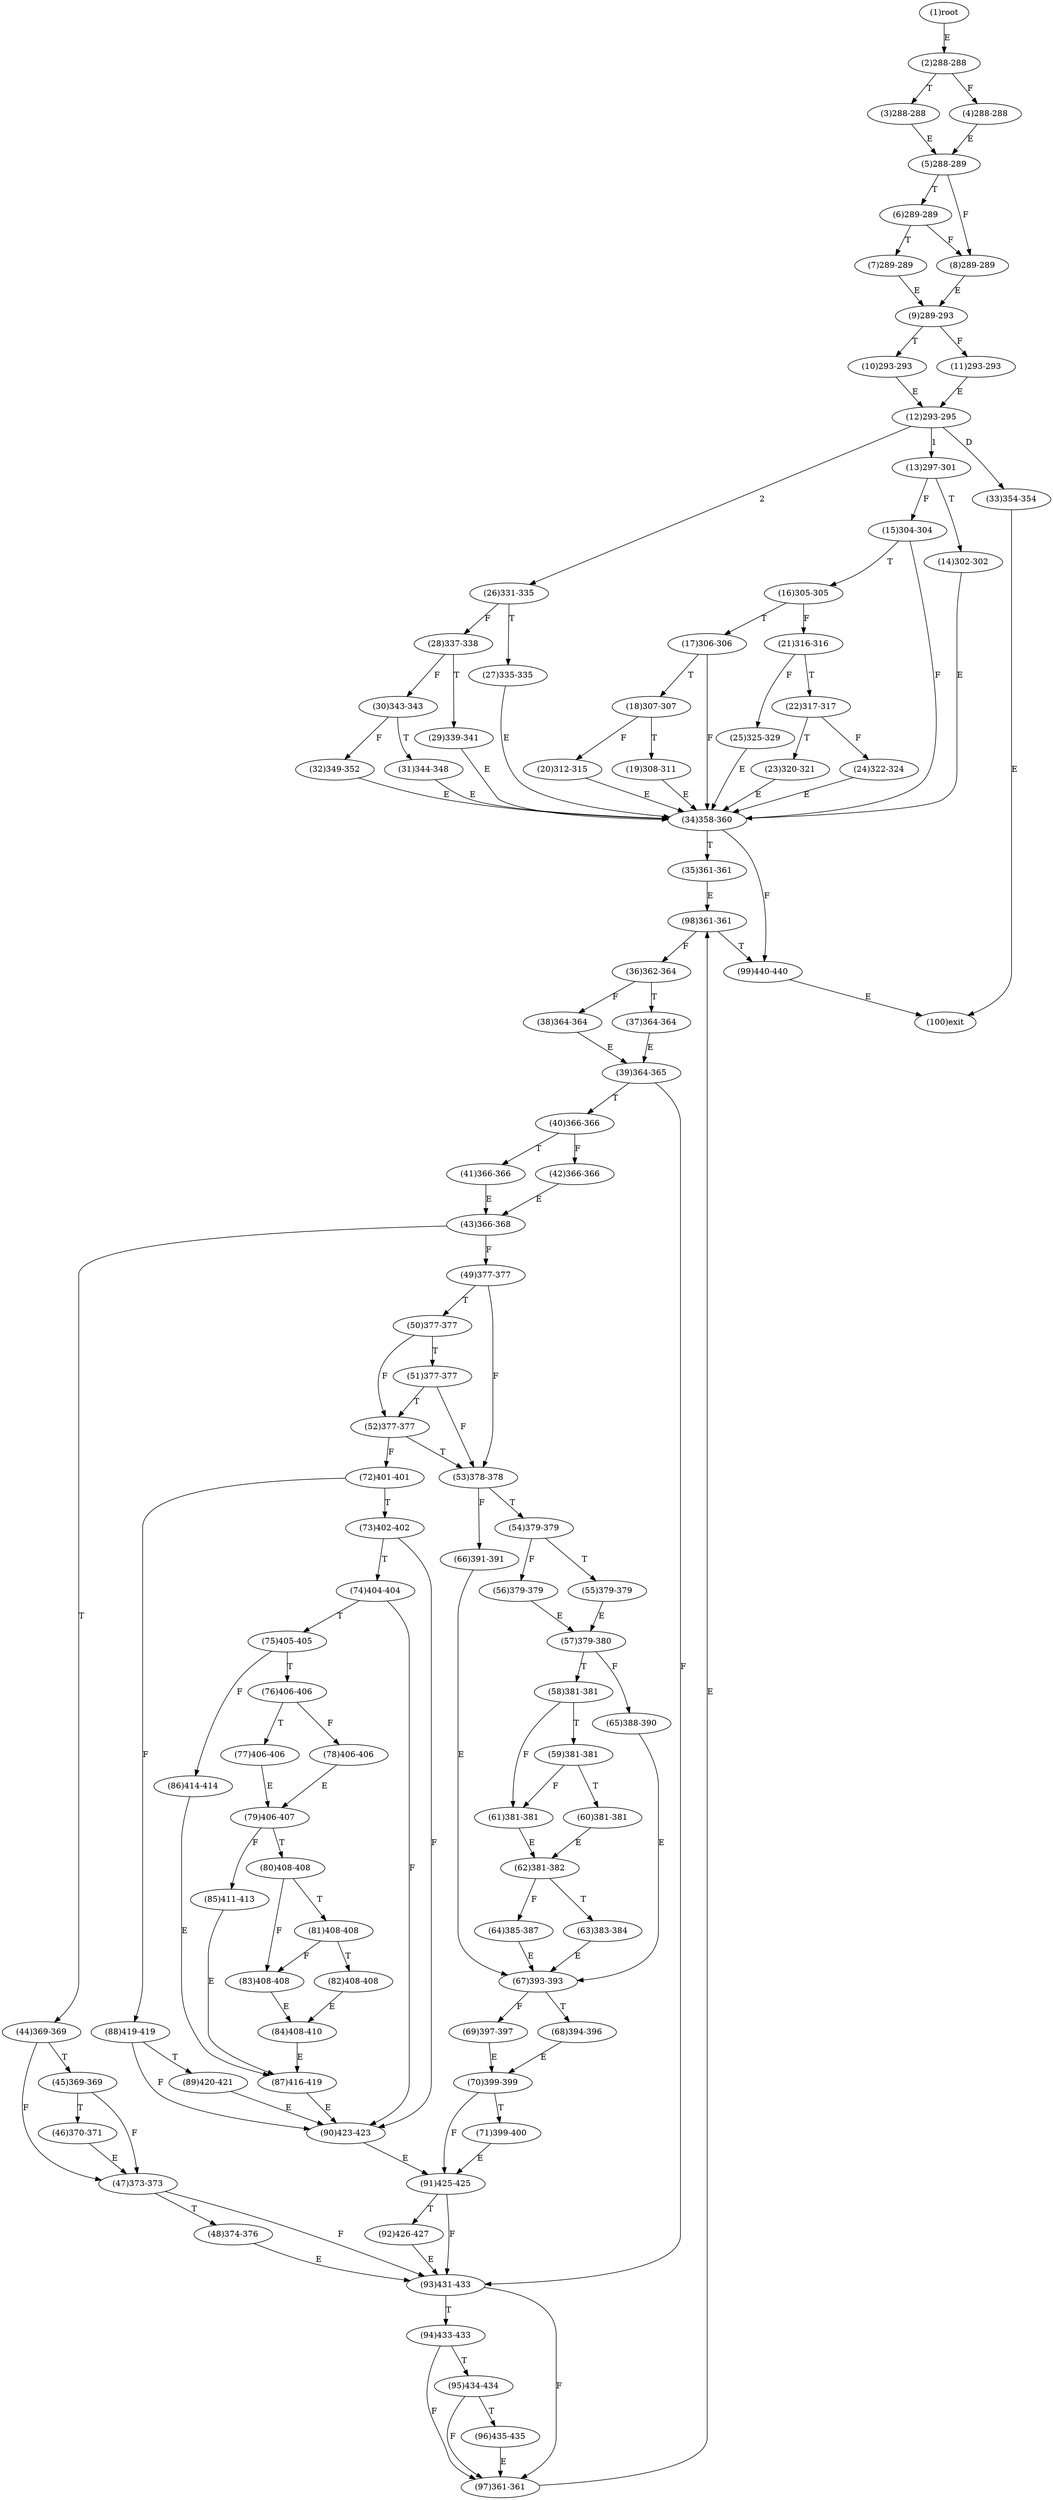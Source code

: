 digraph "" { 
1[ label="(1)root"];
2[ label="(2)288-288"];
3[ label="(3)288-288"];
4[ label="(4)288-288"];
5[ label="(5)288-289"];
6[ label="(6)289-289"];
7[ label="(7)289-289"];
8[ label="(8)289-289"];
9[ label="(9)289-293"];
10[ label="(10)293-293"];
11[ label="(11)293-293"];
12[ label="(12)293-295"];
13[ label="(13)297-301"];
14[ label="(14)302-302"];
15[ label="(15)304-304"];
17[ label="(17)306-306"];
16[ label="(16)305-305"];
19[ label="(19)308-311"];
18[ label="(18)307-307"];
21[ label="(21)316-316"];
20[ label="(20)312-315"];
23[ label="(23)320-321"];
22[ label="(22)317-317"];
25[ label="(25)325-329"];
24[ label="(24)322-324"];
27[ label="(27)335-335"];
26[ label="(26)331-335"];
29[ label="(29)339-341"];
28[ label="(28)337-338"];
31[ label="(31)344-348"];
30[ label="(30)343-343"];
34[ label="(34)358-360"];
35[ label="(35)361-361"];
32[ label="(32)349-352"];
33[ label="(33)354-354"];
38[ label="(38)364-364"];
39[ label="(39)364-365"];
36[ label="(36)362-364"];
37[ label="(37)364-364"];
42[ label="(42)366-366"];
43[ label="(43)366-368"];
40[ label="(40)366-366"];
41[ label="(41)366-366"];
46[ label="(46)370-371"];
47[ label="(47)373-373"];
44[ label="(44)369-369"];
45[ label="(45)369-369"];
51[ label="(51)377-377"];
50[ label="(50)377-377"];
49[ label="(49)377-377"];
48[ label="(48)374-376"];
55[ label="(55)379-379"];
54[ label="(54)379-379"];
53[ label="(53)378-378"];
52[ label="(52)377-377"];
59[ label="(59)381-381"];
58[ label="(58)381-381"];
57[ label="(57)379-380"];
56[ label="(56)379-379"];
63[ label="(63)383-384"];
62[ label="(62)381-382"];
61[ label="(61)381-381"];
60[ label="(60)381-381"];
68[ label="(68)394-396"];
69[ label="(69)397-397"];
70[ label="(70)399-399"];
71[ label="(71)399-400"];
64[ label="(64)385-387"];
65[ label="(65)388-390"];
66[ label="(66)391-391"];
67[ label="(67)393-393"];
76[ label="(76)406-406"];
77[ label="(77)406-406"];
78[ label="(78)406-406"];
79[ label="(79)406-407"];
72[ label="(72)401-401"];
73[ label="(73)402-402"];
74[ label="(74)404-404"];
75[ label="(75)405-405"];
85[ label="(85)411-413"];
84[ label="(84)408-410"];
87[ label="(87)416-419"];
86[ label="(86)414-414"];
81[ label="(81)408-408"];
80[ label="(80)408-408"];
83[ label="(83)408-408"];
82[ label="(82)408-408"];
93[ label="(93)431-433"];
92[ label="(92)426-427"];
95[ label="(95)434-434"];
94[ label="(94)433-433"];
89[ label="(89)420-421"];
88[ label="(88)419-419"];
91[ label="(91)425-425"];
90[ label="(90)423-423"];
100[ label="(100)exit"];
98[ label="(98)361-361"];
99[ label="(99)440-440"];
96[ label="(96)435-435"];
97[ label="(97)361-361"];
1->2[ label="E"];
2->4[ label="F"];
2->3[ label="T"];
3->5[ label="E"];
4->5[ label="E"];
5->8[ label="F"];
5->6[ label="T"];
6->8[ label="F"];
6->7[ label="T"];
7->9[ label="E"];
8->9[ label="E"];
9->11[ label="F"];
9->10[ label="T"];
10->12[ label="E"];
11->12[ label="E"];
12->13[ label="1"];
12->26[ label="2"];
12->33[ label="D"];
13->15[ label="F"];
13->14[ label="T"];
14->34[ label="E"];
15->34[ label="F"];
15->16[ label="T"];
16->21[ label="F"];
16->17[ label="T"];
17->34[ label="F"];
17->18[ label="T"];
18->20[ label="F"];
18->19[ label="T"];
19->34[ label="E"];
20->34[ label="E"];
21->25[ label="F"];
21->22[ label="T"];
22->24[ label="F"];
22->23[ label="T"];
23->34[ label="E"];
24->34[ label="E"];
25->34[ label="E"];
26->28[ label="F"];
26->27[ label="T"];
27->34[ label="E"];
28->30[ label="F"];
28->29[ label="T"];
29->34[ label="E"];
30->32[ label="F"];
30->31[ label="T"];
31->34[ label="E"];
32->34[ label="E"];
33->100[ label="E"];
34->99[ label="F"];
34->35[ label="T"];
35->98[ label="E"];
36->38[ label="F"];
36->37[ label="T"];
37->39[ label="E"];
38->39[ label="E"];
39->93[ label="F"];
39->40[ label="T"];
40->42[ label="F"];
40->41[ label="T"];
41->43[ label="E"];
42->43[ label="E"];
43->49[ label="F"];
43->44[ label="T"];
44->47[ label="F"];
44->45[ label="T"];
45->47[ label="F"];
45->46[ label="T"];
46->47[ label="E"];
47->93[ label="F"];
47->48[ label="T"];
48->93[ label="E"];
49->53[ label="F"];
49->50[ label="T"];
50->52[ label="F"];
50->51[ label="T"];
51->53[ label="F"];
51->52[ label="T"];
52->72[ label="F"];
52->53[ label="T"];
53->66[ label="F"];
53->54[ label="T"];
54->56[ label="F"];
54->55[ label="T"];
55->57[ label="E"];
56->57[ label="E"];
57->65[ label="F"];
57->58[ label="T"];
58->61[ label="F"];
58->59[ label="T"];
59->61[ label="F"];
59->60[ label="T"];
60->62[ label="E"];
61->62[ label="E"];
62->64[ label="F"];
62->63[ label="T"];
63->67[ label="E"];
64->67[ label="E"];
65->67[ label="E"];
66->67[ label="E"];
67->69[ label="F"];
67->68[ label="T"];
68->70[ label="E"];
69->70[ label="E"];
70->91[ label="F"];
70->71[ label="T"];
71->91[ label="E"];
72->88[ label="F"];
72->73[ label="T"];
73->90[ label="F"];
73->74[ label="T"];
74->90[ label="F"];
74->75[ label="T"];
75->86[ label="F"];
75->76[ label="T"];
76->78[ label="F"];
76->77[ label="T"];
77->79[ label="E"];
78->79[ label="E"];
79->85[ label="F"];
79->80[ label="T"];
80->83[ label="F"];
80->81[ label="T"];
81->83[ label="F"];
81->82[ label="T"];
82->84[ label="E"];
83->84[ label="E"];
84->87[ label="E"];
85->87[ label="E"];
86->87[ label="E"];
87->90[ label="E"];
88->90[ label="F"];
88->89[ label="T"];
89->90[ label="E"];
90->91[ label="E"];
91->93[ label="F"];
91->92[ label="T"];
92->93[ label="E"];
93->97[ label="F"];
93->94[ label="T"];
94->97[ label="F"];
94->95[ label="T"];
95->97[ label="F"];
95->96[ label="T"];
96->97[ label="E"];
97->98[ label="E"];
98->36[ label="F"];
98->99[ label="T"];
99->100[ label="E"];
}